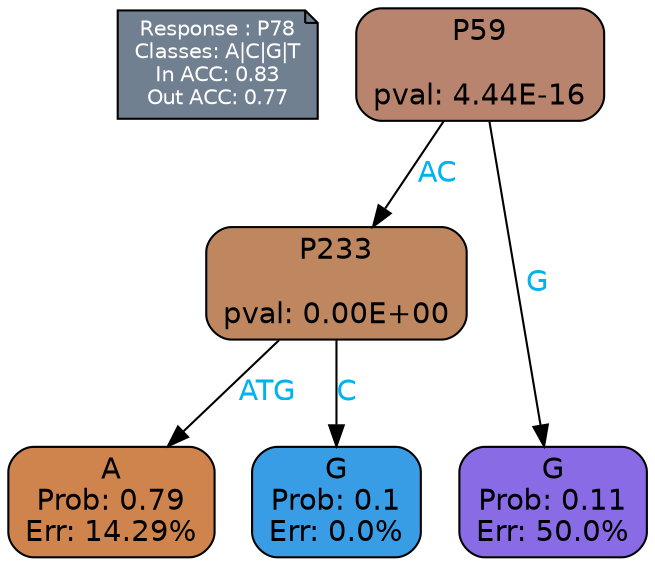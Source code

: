 digraph Tree {
node [shape=box, style="filled, rounded", color="black", fontname=helvetica] ;
graph [ranksep=equally, splines=polylines, bgcolor=transparent, dpi=600] ;
edge [fontname=helvetica] ;
LEGEND [label="Response : P78
Classes: A|C|G|T
In ACC: 0.83
Out ACC: 0.77
",shape=note,align=left,style=filled,fillcolor="slategray",fontcolor="white",fontsize=10];1 [label="P59

pval: 4.44E-16", fillcolor="#b8846e"] ;
2 [label="P233

pval: 0.00E+00", fillcolor="#be875f"] ;
3 [label="A
Prob: 0.79
Err: 14.29%", fillcolor="#cf844e"] ;
4 [label="G
Prob: 0.1
Err: 0.0%", fillcolor="#399de5"] ;
5 [label="G
Prob: 0.11
Err: 50.0%", fillcolor="#886be5"] ;
1 -> 2 [label="AC",fontcolor=deepskyblue2] ;
1 -> 5 [label="G",fontcolor=deepskyblue2] ;
2 -> 3 [label="ATG",fontcolor=deepskyblue2] ;
2 -> 4 [label="C",fontcolor=deepskyblue2] ;
{rank = same; 3;4;5;}{rank = same; LEGEND;1;}}